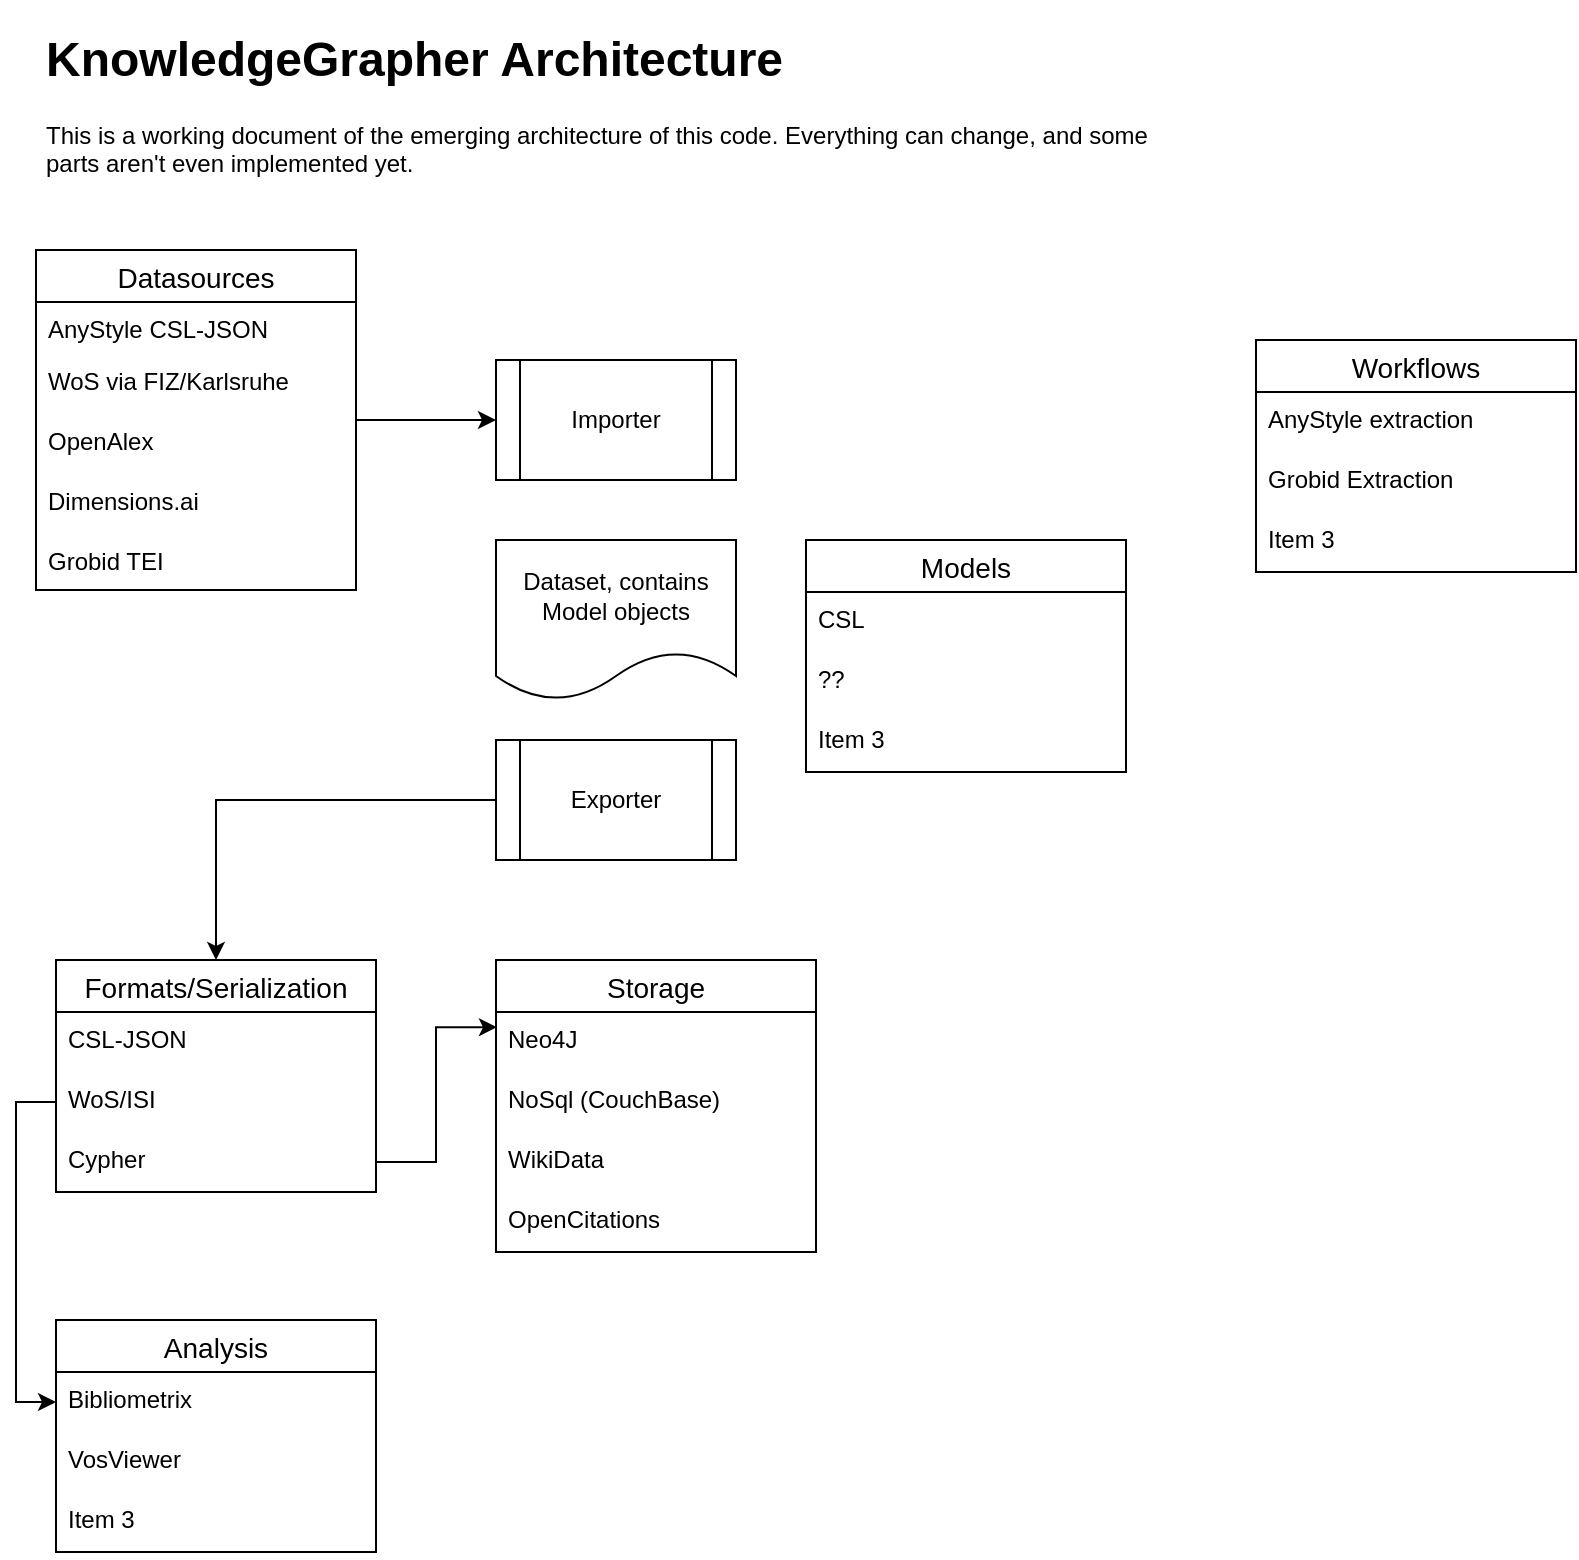 <mxfile version="20.5.3" type="embed"><diagram id="1v5CmUT8CgDcCLEvGhVS" name="Page-1"><mxGraphModel dx="608" dy="1637" grid="1" gridSize="10" guides="1" tooltips="1" connect="1" arrows="1" fold="1" page="1" pageScale="1" pageWidth="850" pageHeight="1100" math="0" shadow="0"><root><mxCell id="0"/><mxCell id="1" parent="0"/><mxCell id="2" value="Models" style="swimlane;fontStyle=0;childLayout=stackLayout;horizontal=1;startSize=26;horizontalStack=0;resizeParent=1;resizeParentMax=0;resizeLast=0;collapsible=1;marginBottom=0;align=center;fontSize=14;" parent="1" vertex="1"><mxGeometry x="425" y="160" width="160" height="116" as="geometry"/></mxCell><mxCell id="3" value="CSL&#10;" style="text;strokeColor=none;fillColor=none;spacingLeft=4;spacingRight=4;overflow=hidden;rotatable=0;points=[[0,0.5],[1,0.5]];portConstraint=eastwest;fontSize=12;" parent="2" vertex="1"><mxGeometry y="26" width="160" height="30" as="geometry"/></mxCell><mxCell id="4" value="??" style="text;strokeColor=none;fillColor=none;spacingLeft=4;spacingRight=4;overflow=hidden;rotatable=0;points=[[0,0.5],[1,0.5]];portConstraint=eastwest;fontSize=12;" parent="2" vertex="1"><mxGeometry y="56" width="160" height="30" as="geometry"/></mxCell><mxCell id="5" value="Item 3" style="text;strokeColor=none;fillColor=none;spacingLeft=4;spacingRight=4;overflow=hidden;rotatable=0;points=[[0,0.5],[1,0.5]];portConstraint=eastwest;fontSize=12;" parent="2" vertex="1"><mxGeometry y="86" width="160" height="30" as="geometry"/></mxCell><mxCell id="6" value="Formats/Serialization" style="swimlane;fontStyle=0;childLayout=stackLayout;horizontal=1;startSize=26;horizontalStack=0;resizeParent=1;resizeParentMax=0;resizeLast=0;collapsible=1;marginBottom=0;align=center;fontSize=14;" parent="1" vertex="1"><mxGeometry x="50" y="370" width="160" height="116" as="geometry"/></mxCell><mxCell id="7" value="CSL-JSON" style="text;strokeColor=none;fillColor=none;spacingLeft=4;spacingRight=4;overflow=hidden;rotatable=0;points=[[0,0.5],[1,0.5]];portConstraint=eastwest;fontSize=12;" parent="6" vertex="1"><mxGeometry y="26" width="160" height="30" as="geometry"/></mxCell><mxCell id="8" value="WoS/ISI" style="text;strokeColor=none;fillColor=none;spacingLeft=4;spacingRight=4;overflow=hidden;rotatable=0;points=[[0,0.5],[1,0.5]];portConstraint=eastwest;fontSize=12;" parent="6" vertex="1"><mxGeometry y="56" width="160" height="30" as="geometry"/></mxCell><mxCell id="9" value="Cypher&#10;" style="text;strokeColor=none;fillColor=none;spacingLeft=4;spacingRight=4;overflow=hidden;rotatable=0;points=[[0,0.5],[1,0.5]];portConstraint=eastwest;fontSize=12;" parent="6" vertex="1"><mxGeometry y="86" width="160" height="30" as="geometry"/></mxCell><mxCell id="46" style="edgeStyle=orthogonalEdgeStyle;rounded=0;orthogonalLoop=1;jettySize=auto;html=1;entryX=0;entryY=0.5;entryDx=0;entryDy=0;" edge="1" parent="1" source="10" target="45"><mxGeometry relative="1" as="geometry"/></mxCell><mxCell id="10" value="Datasources" style="swimlane;fontStyle=0;childLayout=stackLayout;horizontal=1;startSize=26;horizontalStack=0;resizeParent=1;resizeParentMax=0;resizeLast=0;collapsible=1;marginBottom=0;align=center;fontSize=14;" parent="1" vertex="1"><mxGeometry x="40" y="15" width="160" height="170" as="geometry"/></mxCell><mxCell id="11" value="AnyStyle CSL-JSON" style="text;strokeColor=none;fillColor=none;spacingLeft=4;spacingRight=4;overflow=hidden;rotatable=0;points=[[0,0.5],[1,0.5]];portConstraint=eastwest;fontSize=12;" parent="10" vertex="1"><mxGeometry y="26" width="160" height="26" as="geometry"/></mxCell><mxCell id="12" value="WoS via FIZ/Karlsruhe" style="text;strokeColor=none;fillColor=none;spacingLeft=4;spacingRight=4;overflow=hidden;rotatable=0;points=[[0,0.5],[1,0.5]];portConstraint=eastwest;fontSize=12;" parent="10" vertex="1"><mxGeometry y="52" width="160" height="30" as="geometry"/></mxCell><mxCell id="13" value="OpenAlex" style="text;strokeColor=none;fillColor=none;spacingLeft=4;spacingRight=4;overflow=hidden;rotatable=0;points=[[0,0.5],[1,0.5]];portConstraint=eastwest;fontSize=12;" parent="10" vertex="1"><mxGeometry y="82" width="160" height="30" as="geometry"/></mxCell><mxCell id="25" value="Dimensions.ai" style="text;strokeColor=none;fillColor=none;spacingLeft=4;spacingRight=4;overflow=hidden;rotatable=0;points=[[0,0.5],[1,0.5]];portConstraint=eastwest;fontSize=12;" parent="10" vertex="1"><mxGeometry y="112" width="160" height="30" as="geometry"/></mxCell><mxCell id="26" value="Grobid TEI" style="text;strokeColor=none;fillColor=none;spacingLeft=4;spacingRight=4;overflow=hidden;rotatable=0;points=[[0,0.5],[1,0.5]];portConstraint=eastwest;fontSize=12;" parent="10" vertex="1"><mxGeometry y="142" width="160" height="28" as="geometry"/></mxCell><mxCell id="14" value="Storage" style="swimlane;fontStyle=0;childLayout=stackLayout;horizontal=1;startSize=26;horizontalStack=0;resizeParent=1;resizeParentMax=0;resizeLast=0;collapsible=1;marginBottom=0;align=center;fontSize=14;" parent="1" vertex="1"><mxGeometry x="270" y="370" width="160" height="146" as="geometry"/></mxCell><mxCell id="16" value="Neo4J" style="text;strokeColor=none;fillColor=none;spacingLeft=4;spacingRight=4;overflow=hidden;rotatable=0;points=[[0,0.5],[1,0.5]];portConstraint=eastwest;fontSize=12;" parent="14" vertex="1"><mxGeometry y="26" width="160" height="30" as="geometry"/></mxCell><mxCell id="17" value="NoSql (CouchBase)" style="text;strokeColor=none;fillColor=none;spacingLeft=4;spacingRight=4;overflow=hidden;rotatable=0;points=[[0,0.5],[1,0.5]];portConstraint=eastwest;fontSize=12;" parent="14" vertex="1"><mxGeometry y="56" width="160" height="30" as="geometry"/></mxCell><mxCell id="23" value="WikiData" style="text;strokeColor=none;fillColor=none;spacingLeft=4;spacingRight=4;overflow=hidden;rotatable=0;points=[[0,0.5],[1,0.5]];portConstraint=eastwest;fontSize=12;" parent="14" vertex="1"><mxGeometry y="86" width="160" height="30" as="geometry"/></mxCell><mxCell id="24" value="OpenCitations" style="text;strokeColor=none;fillColor=none;spacingLeft=4;spacingRight=4;overflow=hidden;rotatable=0;points=[[0,0.5],[1,0.5]];portConstraint=eastwest;fontSize=12;" parent="14" vertex="1"><mxGeometry y="116" width="160" height="30" as="geometry"/></mxCell><mxCell id="27" value="&lt;h1&gt;KnowledgeGrapher Architecture&lt;/h1&gt;&lt;p&gt;This is a working document of the emerging architecture of this code. Everything can change, and some parts aren't even implemented yet.&amp;nbsp;&lt;/p&gt;" style="text;html=1;strokeColor=none;fillColor=none;spacing=5;spacingTop=-20;whiteSpace=wrap;overflow=hidden;rounded=0;" parent="1" vertex="1"><mxGeometry x="40" y="-100" width="580" height="90" as="geometry"/></mxCell><mxCell id="32" value="Workflows" style="swimlane;fontStyle=0;childLayout=stackLayout;horizontal=1;startSize=26;horizontalStack=0;resizeParent=1;resizeParentMax=0;resizeLast=0;collapsible=1;marginBottom=0;align=center;fontSize=14;" parent="1" vertex="1"><mxGeometry x="650" y="60" width="160" height="116" as="geometry"/></mxCell><mxCell id="33" value="AnyStyle extraction " style="text;strokeColor=none;fillColor=none;spacingLeft=4;spacingRight=4;overflow=hidden;rotatable=0;points=[[0,0.5],[1,0.5]];portConstraint=eastwest;fontSize=12;" parent="32" vertex="1"><mxGeometry y="26" width="160" height="30" as="geometry"/></mxCell><mxCell id="34" value="Grobid Extraction" style="text;strokeColor=none;fillColor=none;spacingLeft=4;spacingRight=4;overflow=hidden;rotatable=0;points=[[0,0.5],[1,0.5]];portConstraint=eastwest;fontSize=12;" parent="32" vertex="1"><mxGeometry y="56" width="160" height="30" as="geometry"/></mxCell><mxCell id="35" value="Item 3" style="text;strokeColor=none;fillColor=none;spacingLeft=4;spacingRight=4;overflow=hidden;rotatable=0;points=[[0,0.5],[1,0.5]];portConstraint=eastwest;fontSize=12;" parent="32" vertex="1"><mxGeometry y="86" width="160" height="30" as="geometry"/></mxCell><mxCell id="36" value="Dataset, contains Model objects" style="shape=document;whiteSpace=wrap;html=1;boundedLbl=1;" vertex="1" parent="1"><mxGeometry x="270" y="160" width="120" height="80" as="geometry"/></mxCell><mxCell id="43" style="edgeStyle=orthogonalEdgeStyle;rounded=0;orthogonalLoop=1;jettySize=auto;html=1;" edge="1" parent="1" source="38" target="6"><mxGeometry relative="1" as="geometry"/></mxCell><mxCell id="38" value="Exporter" style="shape=process;whiteSpace=wrap;html=1;backgroundOutline=1;" vertex="1" parent="1"><mxGeometry x="270" y="260" width="120" height="60" as="geometry"/></mxCell><mxCell id="45" value="Importer" style="shape=process;whiteSpace=wrap;html=1;backgroundOutline=1;" vertex="1" parent="1"><mxGeometry x="270" y="70" width="120" height="60" as="geometry"/></mxCell><mxCell id="54" style="edgeStyle=orthogonalEdgeStyle;rounded=0;orthogonalLoop=1;jettySize=auto;html=1;entryX=0.003;entryY=0.253;entryDx=0;entryDy=0;entryPerimeter=0;" edge="1" parent="1" source="9" target="16"><mxGeometry relative="1" as="geometry"/></mxCell><mxCell id="55" value="Analysis" style="swimlane;fontStyle=0;childLayout=stackLayout;horizontal=1;startSize=26;horizontalStack=0;resizeParent=1;resizeParentMax=0;resizeLast=0;collapsible=1;marginBottom=0;align=center;fontSize=14;" vertex="1" parent="1"><mxGeometry x="50" y="550" width="160" height="116" as="geometry"/></mxCell><mxCell id="56" value="Bibliometrix" style="text;strokeColor=none;fillColor=none;spacingLeft=4;spacingRight=4;overflow=hidden;rotatable=0;points=[[0,0.5],[1,0.5]];portConstraint=eastwest;fontSize=12;" vertex="1" parent="55"><mxGeometry y="26" width="160" height="30" as="geometry"/></mxCell><mxCell id="57" value="VosViewer&#10;" style="text;strokeColor=none;fillColor=none;spacingLeft=4;spacingRight=4;overflow=hidden;rotatable=0;points=[[0,0.5],[1,0.5]];portConstraint=eastwest;fontSize=12;" vertex="1" parent="55"><mxGeometry y="56" width="160" height="30" as="geometry"/></mxCell><mxCell id="58" value="Item 3" style="text;strokeColor=none;fillColor=none;spacingLeft=4;spacingRight=4;overflow=hidden;rotatable=0;points=[[0,0.5],[1,0.5]];portConstraint=eastwest;fontSize=12;" vertex="1" parent="55"><mxGeometry y="86" width="160" height="30" as="geometry"/></mxCell><mxCell id="59" style="edgeStyle=orthogonalEdgeStyle;rounded=0;orthogonalLoop=1;jettySize=auto;html=1;entryX=0;entryY=0.5;entryDx=0;entryDy=0;" edge="1" parent="1" source="8" target="56"><mxGeometry relative="1" as="geometry"/></mxCell></root></mxGraphModel></diagram></mxfile>